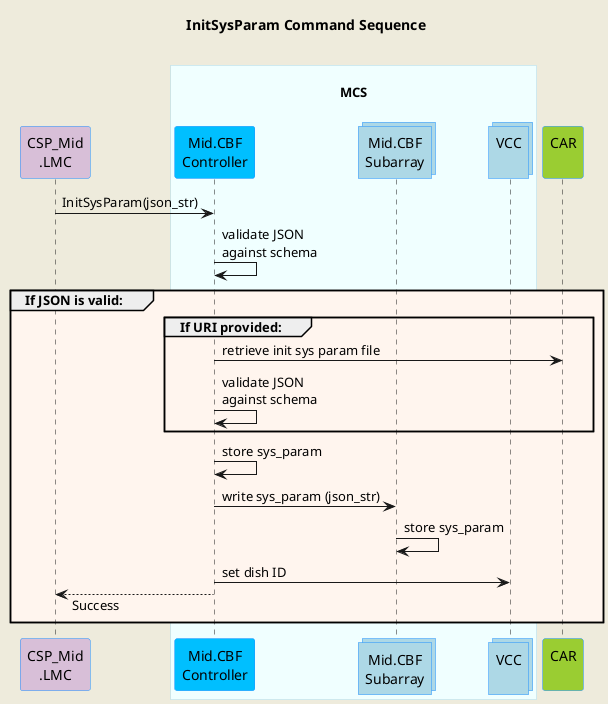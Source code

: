 @startuml
'https://plantuml.com/sequence-diagram
skinparam backgroundColor #EEEBDC
skinparam sequence {
ParticipantBorderColor DodgerBlue
ParticipantBackgroundColor DeepSkyBlue
ActorBorderColor DarkGreen
ActorBackgroundColor Green
BoxBorderColor LightBlue
BoxBackgroundColor #F0FFFF
}
skinparam collections {
  BackGroundColor LightBlue
  BorderColor DodgerBlue
}
skinparam responseMessageBelowArrow true

title InitSysParam Command Sequence\n

participant "CSP_Mid\n.LMC" as lmc #Thistle
box "\nMCS\n"
  participant "Mid.CBF\nController" as controller
  collections "Mid.CBF\nSubarray" as subarray
  collections "VCC\n" as vcc
end box
participant "CAR\n" as car #YellowGreen

lmc          -> controller           : InitSysParam(json_str)
controller      -> controller           : validate JSON \nagainst schema

group #SeaShell If JSON is valid:
  group #SeaShell If URI provided:
    controller      -> car            : retrieve init sys param file
    controller      -> controller     : validate JSON \nagainst schema
  end group
  controller      -> controller     : store sys_param
  controller      -> subarray       : write sys_param (json_str)
  subarray     -> subarray          : store sys_param
  controller      -> vcc            : set dish ID
  lmc         <-- controller        : Success
end group


@enduml